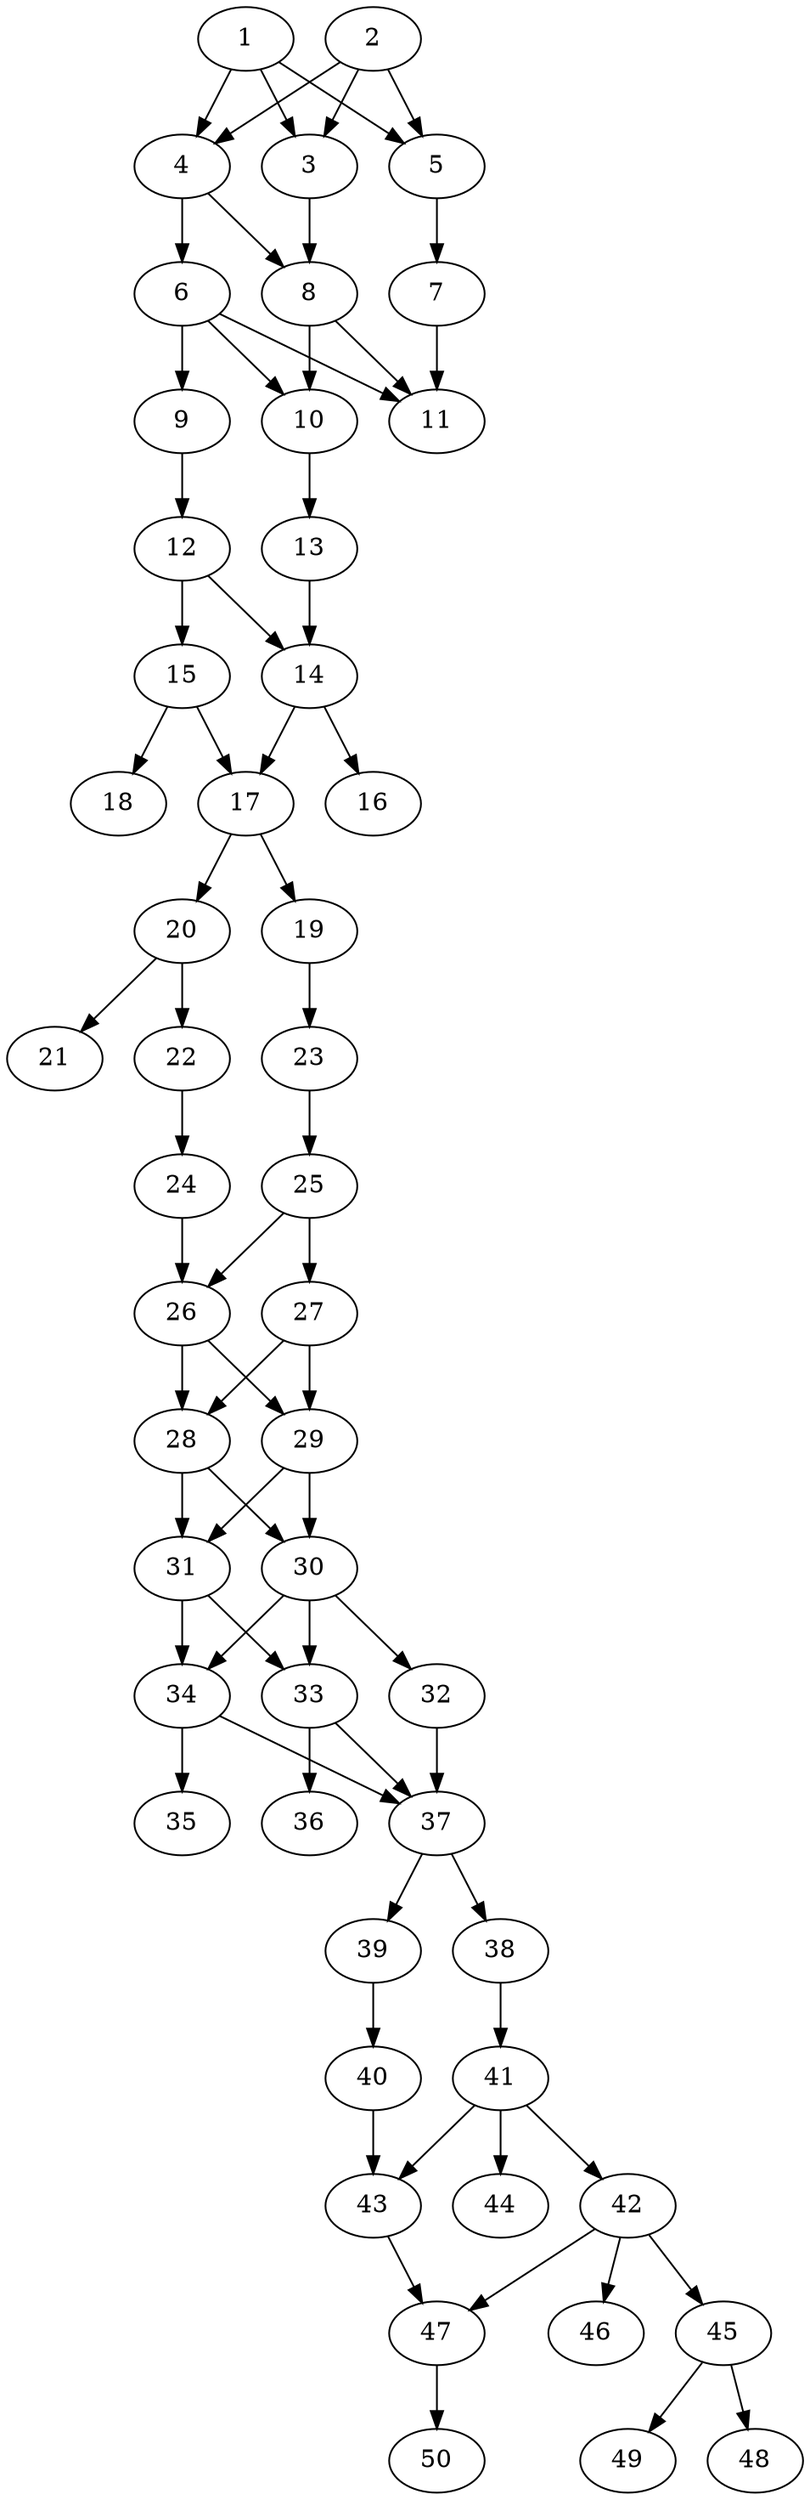 // DAG automatically generated by daggen at Thu Oct  3 14:07:56 2019
// ./daggen --dot -n 50 --ccr 0.3 --fat 0.3 --regular 0.9 --density 0.7 --mindata 5242880 --maxdata 52428800 
digraph G {
  1 [size="172366507", alpha="0.19", expect_size="51709952"] 
  1 -> 3 [size ="51709952"]
  1 -> 4 [size ="51709952"]
  1 -> 5 [size ="51709952"]
  2 [size="19080533", alpha="0.11", expect_size="5724160"] 
  2 -> 3 [size ="5724160"]
  2 -> 4 [size ="5724160"]
  2 -> 5 [size ="5724160"]
  3 [size="35768320", alpha="0.18", expect_size="10730496"] 
  3 -> 8 [size ="10730496"]
  4 [size="34730667", alpha="0.05", expect_size="10419200"] 
  4 -> 6 [size ="10419200"]
  4 -> 8 [size ="10419200"]
  5 [size="130658987", alpha="0.19", expect_size="39197696"] 
  5 -> 7 [size ="39197696"]
  6 [size="29986133", alpha="0.16", expect_size="8995840"] 
  6 -> 9 [size ="8995840"]
  6 -> 10 [size ="8995840"]
  6 -> 11 [size ="8995840"]
  7 [size="43038720", alpha="0.05", expect_size="12911616"] 
  7 -> 11 [size ="12911616"]
  8 [size="68000427", alpha="0.14", expect_size="20400128"] 
  8 -> 10 [size ="20400128"]
  8 -> 11 [size ="20400128"]
  9 [size="153053867", alpha="0.04", expect_size="45916160"] 
  9 -> 12 [size ="45916160"]
  10 [size="61938347", alpha="0.15", expect_size="18581504"] 
  10 -> 13 [size ="18581504"]
  11 [size="55316480", alpha="0.07", expect_size="16594944"] 
  12 [size="44315307", alpha="0.06", expect_size="13294592"] 
  12 -> 14 [size ="13294592"]
  12 -> 15 [size ="13294592"]
  13 [size="133522773", alpha="0.11", expect_size="40056832"] 
  13 -> 14 [size ="40056832"]
  14 [size="119470080", alpha="0.15", expect_size="35841024"] 
  14 -> 16 [size ="35841024"]
  14 -> 17 [size ="35841024"]
  15 [size="157163520", alpha="0.16", expect_size="47149056"] 
  15 -> 17 [size ="47149056"]
  15 -> 18 [size ="47149056"]
  16 [size="148964693", alpha="0.01", expect_size="44689408"] 
  17 [size="115770027", alpha="0.17", expect_size="34731008"] 
  17 -> 19 [size ="34731008"]
  17 -> 20 [size ="34731008"]
  18 [size="157494613", alpha="0.14", expect_size="47248384"] 
  19 [size="112397653", alpha="0.02", expect_size="33719296"] 
  19 -> 23 [size ="33719296"]
  20 [size="141335893", alpha="0.03", expect_size="42400768"] 
  20 -> 21 [size ="42400768"]
  20 -> 22 [size ="42400768"]
  21 [size="101236053", alpha="0.05", expect_size="30370816"] 
  22 [size="159064747", alpha="0.06", expect_size="47719424"] 
  22 -> 24 [size ="47719424"]
  23 [size="50554880", alpha="0.10", expect_size="15166464"] 
  23 -> 25 [size ="15166464"]
  24 [size="135809707", alpha="0.16", expect_size="40742912"] 
  24 -> 26 [size ="40742912"]
  25 [size="96610987", alpha="0.17", expect_size="28983296"] 
  25 -> 26 [size ="28983296"]
  25 -> 27 [size ="28983296"]
  26 [size="67949227", alpha="0.19", expect_size="20384768"] 
  26 -> 28 [size ="20384768"]
  26 -> 29 [size ="20384768"]
  27 [size="73833813", alpha="0.04", expect_size="22150144"] 
  27 -> 28 [size ="22150144"]
  27 -> 29 [size ="22150144"]
  28 [size="47595520", alpha="0.16", expect_size="14278656"] 
  28 -> 30 [size ="14278656"]
  28 -> 31 [size ="14278656"]
  29 [size="154289493", alpha="0.05", expect_size="46286848"] 
  29 -> 30 [size ="46286848"]
  29 -> 31 [size ="46286848"]
  30 [size="166775467", alpha="0.20", expect_size="50032640"] 
  30 -> 32 [size ="50032640"]
  30 -> 33 [size ="50032640"]
  30 -> 34 [size ="50032640"]
  31 [size="35464533", alpha="0.19", expect_size="10639360"] 
  31 -> 33 [size ="10639360"]
  31 -> 34 [size ="10639360"]
  32 [size="72526507", alpha="0.02", expect_size="21757952"] 
  32 -> 37 [size ="21757952"]
  33 [size="122289493", alpha="0.00", expect_size="36686848"] 
  33 -> 36 [size ="36686848"]
  33 -> 37 [size ="36686848"]
  34 [size="45752320", alpha="0.11", expect_size="13725696"] 
  34 -> 35 [size ="13725696"]
  34 -> 37 [size ="13725696"]
  35 [size="174749013", alpha="0.19", expect_size="52424704"] 
  36 [size="150603093", alpha="0.04", expect_size="45180928"] 
  37 [size="143114240", alpha="0.02", expect_size="42934272"] 
  37 -> 38 [size ="42934272"]
  37 -> 39 [size ="42934272"]
  38 [size="20555093", alpha="0.17", expect_size="6166528"] 
  38 -> 41 [size ="6166528"]
  39 [size="148029440", alpha="0.05", expect_size="44408832"] 
  39 -> 40 [size ="44408832"]
  40 [size="31969280", alpha="0.08", expect_size="9590784"] 
  40 -> 43 [size ="9590784"]
  41 [size="31406080", alpha="0.02", expect_size="9421824"] 
  41 -> 42 [size ="9421824"]
  41 -> 43 [size ="9421824"]
  41 -> 44 [size ="9421824"]
  42 [size="26900480", alpha="0.14", expect_size="8070144"] 
  42 -> 45 [size ="8070144"]
  42 -> 46 [size ="8070144"]
  42 -> 47 [size ="8070144"]
  43 [size="45291520", alpha="0.10", expect_size="13587456"] 
  43 -> 47 [size ="13587456"]
  44 [size="45335893", alpha="0.01", expect_size="13600768"] 
  45 [size="129034240", alpha="0.02", expect_size="38710272"] 
  45 -> 48 [size ="38710272"]
  45 -> 49 [size ="38710272"]
  46 [size="121497600", alpha="0.10", expect_size="36449280"] 
  47 [size="154221227", alpha="0.05", expect_size="46266368"] 
  47 -> 50 [size ="46266368"]
  48 [size="168209067", alpha="0.03", expect_size="50462720"] 
  49 [size="146196480", alpha="0.19", expect_size="43858944"] 
  50 [size="25818453", alpha="0.14", expect_size="7745536"] 
}
